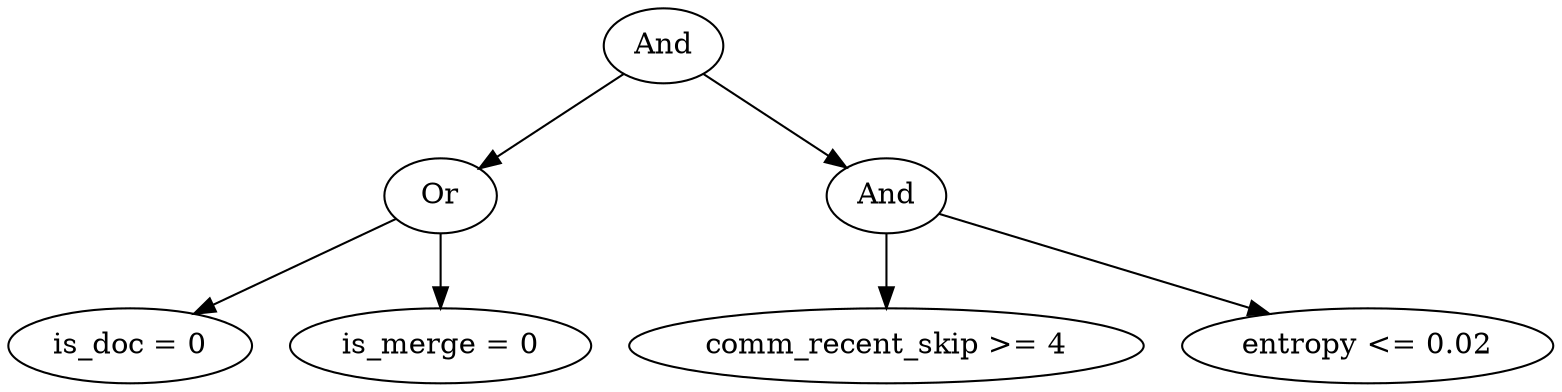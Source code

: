 digraph G {
	graph [bb="0,0,610.59,180",
		dpi=78
	];
	node [label="\N"];
	1	 [height=0.5,
		label=And,
		pos="264.05,162",
		width=0.75];
	2	 [height=0.5,
		label=Or,
		pos="176.05,90",
		width=0.75];
	1 -> 2	 [pos="e,192.66,104.22 247.08,147.5 233.97,137.08 215.63,122.49 200.87,110.75"];
	3	 [height=0.5,
		label=And,
		pos="353.05,90",
		width=0.75];
	1 -> 3	 [pos="e,336.08,104.35 280.79,147.83 294.13,137.34 313.01,122.49 328.13,110.6"];
	4	 [height=0.5,
		label="is_doc = 0",
		pos="50.046,18",
		width=1.3902];
	2 -> 4	 [pos="e,76.371,33.625 155.8,77.753 136.85,67.223 108.12,51.263 85.384,38.633"];
	5	 [height=0.5,
		label="is_merge = 0",
		pos="176.05,18",
		width=1.6068];
	2 -> 5	 [pos="e,176.05,36.104 176.05,71.697 176.05,63.983 176.05,54.712 176.05,46.112"];
	6	 [height=0.5,
		label="comm_recent_skip >= 4",
		pos="353.05,18",
		width=2.7984];
	3 -> 6	 [pos="e,353.05,36.104 353.05,71.697 353.05,63.983 353.05,54.712 353.05,46.112"];
	7	 [height=0.5,
		label="entropy <= 0.02",
		pos="541.05,18",
		width=1.9318];
	3 -> 7	 [pos="e,503.16,33.108 376.1,80.417 405.17,69.592 455.89,50.707 493.43,36.728"];
}
